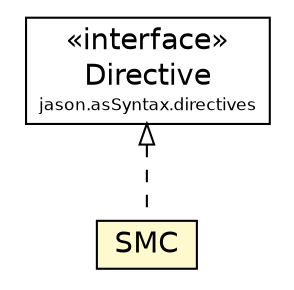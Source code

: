 #!/usr/local/bin/dot
#
# Class diagram 
# Generated by UMLGraph version 5.1 (http://www.umlgraph.org/)
#

digraph G {
	edge [fontname="Helvetica",fontsize=10,labelfontname="Helvetica",labelfontsize=10];
	node [fontname="Helvetica",fontsize=10,shape=plaintext];
	nodesep=0.25;
	ranksep=0.5;
	// jason.asSyntax.directives.Directive
	c24316 [label=<<table title="jason.asSyntax.directives.Directive" border="0" cellborder="1" cellspacing="0" cellpadding="2" port="p" href="../../directives/Directive.html">
		<tr><td><table border="0" cellspacing="0" cellpadding="1">
<tr><td align="center" balign="center"> &#171;interface&#187; </td></tr>
<tr><td align="center" balign="center"> Directive </td></tr>
<tr><td align="center" balign="center"><font point-size="8.0"> jason.asSyntax.directives </font></td></tr>
		</table></td></tr>
		</table>>, fontname="Helvetica", fontcolor="black", fontsize=14.0];
	// jason.asSyntax.patterns.goal.SMC
	c24317 [label=<<table title="jason.asSyntax.patterns.goal.SMC" border="0" cellborder="1" cellspacing="0" cellpadding="2" port="p" bgcolor="lemonChiffon" href="./SMC.html">
		<tr><td><table border="0" cellspacing="0" cellpadding="1">
<tr><td align="center" balign="center"> SMC </td></tr>
		</table></td></tr>
		</table>>, fontname="Helvetica", fontcolor="black", fontsize=14.0];
	//jason.asSyntax.patterns.goal.SMC implements jason.asSyntax.directives.Directive
	c24316:p -> c24317:p [dir=back,arrowtail=empty,style=dashed];
}

